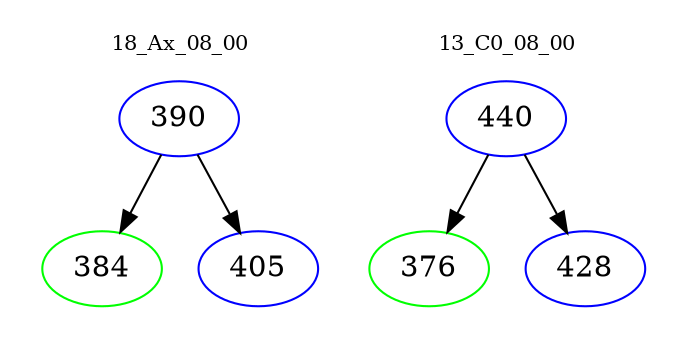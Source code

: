 digraph{
subgraph cluster_0 {
color = white
label = "18_Ax_08_00";
fontsize=10;
T0_390 [label="390", color="blue"]
T0_390 -> T0_384 [color="black"]
T0_384 [label="384", color="green"]
T0_390 -> T0_405 [color="black"]
T0_405 [label="405", color="blue"]
}
subgraph cluster_1 {
color = white
label = "13_C0_08_00";
fontsize=10;
T1_440 [label="440", color="blue"]
T1_440 -> T1_376 [color="black"]
T1_376 [label="376", color="green"]
T1_440 -> T1_428 [color="black"]
T1_428 [label="428", color="blue"]
}
}
